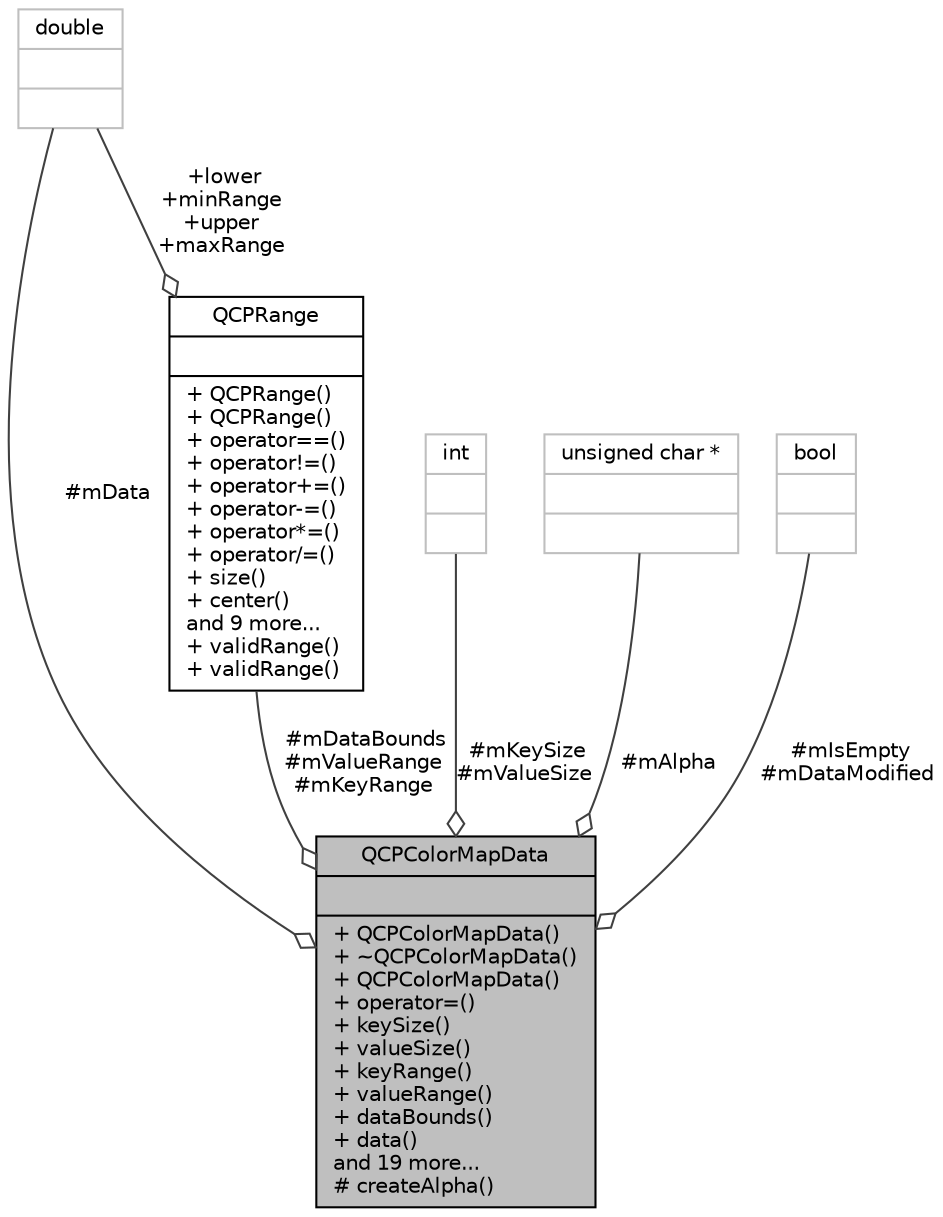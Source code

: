 digraph "QCPColorMapData"
{
 // LATEX_PDF_SIZE
  edge [fontname="Helvetica",fontsize="10",labelfontname="Helvetica",labelfontsize="10"];
  node [fontname="Helvetica",fontsize="10",shape=record];
  Node1 [label="{QCPColorMapData\n||+ QCPColorMapData()\l+ ~QCPColorMapData()\l+ QCPColorMapData()\l+ operator=()\l+ keySize()\l+ valueSize()\l+ keyRange()\l+ valueRange()\l+ dataBounds()\l+ data()\land 19 more...\l# createAlpha()\l}",height=0.2,width=0.4,color="black", fillcolor="grey75", style="filled", fontcolor="black",tooltip="Holds the two-dimensional data of a QCPColorMap plottable."];
  Node2 -> Node1 [color="grey25",fontsize="10",style="solid",label=" #mDataBounds\n#mValueRange\n#mKeyRange" ,arrowhead="odiamond",fontname="Helvetica"];
  Node2 [label="{QCPRange\n||+ QCPRange()\l+ QCPRange()\l+ operator==()\l+ operator!=()\l+ operator+=()\l+ operator-=()\l+ operator*=()\l+ operator/=()\l+ size()\l+ center()\land 9 more...\l+ validRange()\l+ validRange()\l}",height=0.2,width=0.4,color="black", fillcolor="white", style="filled",URL="$classQCPRange.html",tooltip="Represents the range an axis is encompassing."];
  Node3 -> Node2 [color="grey25",fontsize="10",style="solid",label=" +lower\n+minRange\n+upper\n+maxRange" ,arrowhead="odiamond",fontname="Helvetica"];
  Node3 [label="{double\n||}",height=0.2,width=0.4,color="grey75", fillcolor="white", style="filled",tooltip=" "];
  Node3 -> Node1 [color="grey25",fontsize="10",style="solid",label=" #mData" ,arrowhead="odiamond",fontname="Helvetica"];
  Node4 -> Node1 [color="grey25",fontsize="10",style="solid",label=" #mKeySize\n#mValueSize" ,arrowhead="odiamond",fontname="Helvetica"];
  Node4 [label="{int\n||}",height=0.2,width=0.4,color="grey75", fillcolor="white", style="filled",tooltip=" "];
  Node5 -> Node1 [color="grey25",fontsize="10",style="solid",label=" #mAlpha" ,arrowhead="odiamond",fontname="Helvetica"];
  Node5 [label="{unsigned char *\n||}",height=0.2,width=0.4,color="grey75", fillcolor="white", style="filled",tooltip=" "];
  Node6 -> Node1 [color="grey25",fontsize="10",style="solid",label=" #mIsEmpty\n#mDataModified" ,arrowhead="odiamond",fontname="Helvetica"];
  Node6 [label="{bool\n||}",height=0.2,width=0.4,color="grey75", fillcolor="white", style="filled",tooltip=" "];
}
